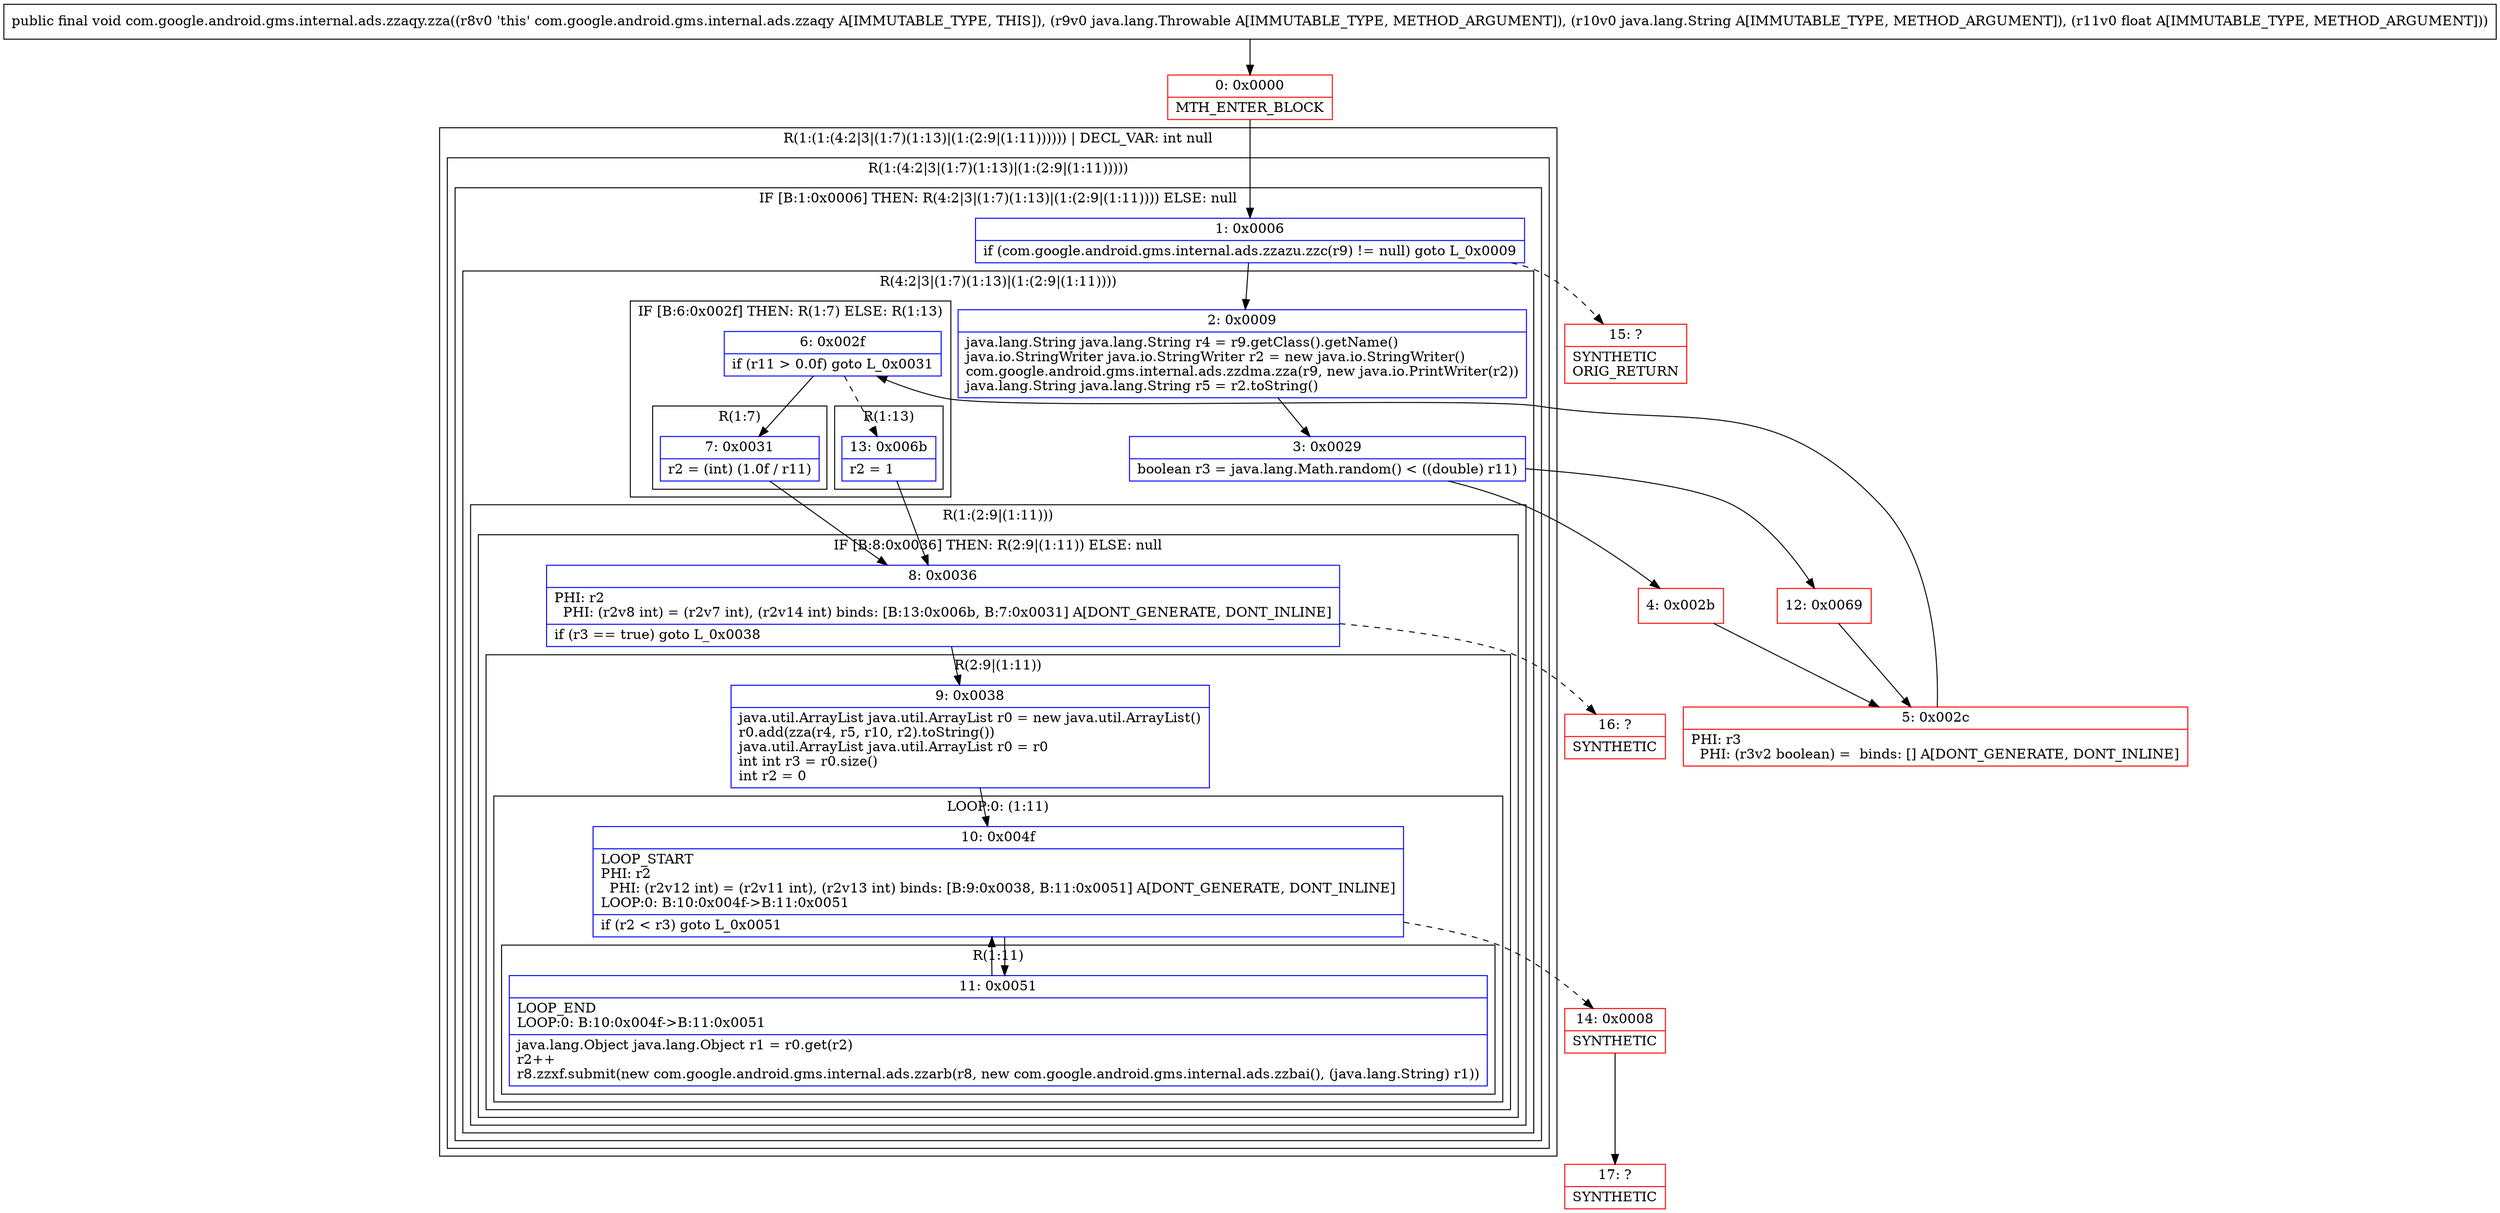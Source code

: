 digraph "CFG forcom.google.android.gms.internal.ads.zzaqy.zza(Ljava\/lang\/Throwable;Ljava\/lang\/String;F)V" {
subgraph cluster_Region_1549172279 {
label = "R(1:(1:(4:2|3|(1:7)(1:13)|(1:(2:9|(1:11)))))) | DECL_VAR: int null\l";
node [shape=record,color=blue];
subgraph cluster_Region_546121298 {
label = "R(1:(4:2|3|(1:7)(1:13)|(1:(2:9|(1:11)))))";
node [shape=record,color=blue];
subgraph cluster_IfRegion_1197498700 {
label = "IF [B:1:0x0006] THEN: R(4:2|3|(1:7)(1:13)|(1:(2:9|(1:11)))) ELSE: null";
node [shape=record,color=blue];
Node_1 [shape=record,label="{1\:\ 0x0006|if (com.google.android.gms.internal.ads.zzazu.zzc(r9) != null) goto L_0x0009\l}"];
subgraph cluster_Region_2358554 {
label = "R(4:2|3|(1:7)(1:13)|(1:(2:9|(1:11))))";
node [shape=record,color=blue];
Node_2 [shape=record,label="{2\:\ 0x0009|java.lang.String java.lang.String r4 = r9.getClass().getName()\ljava.io.StringWriter java.io.StringWriter r2 = new java.io.StringWriter()\lcom.google.android.gms.internal.ads.zzdma.zza(r9, new java.io.PrintWriter(r2))\ljava.lang.String java.lang.String r5 = r2.toString()\l}"];
Node_3 [shape=record,label="{3\:\ 0x0029|boolean r3 = java.lang.Math.random() \< ((double) r11)\l}"];
subgraph cluster_IfRegion_892893687 {
label = "IF [B:6:0x002f] THEN: R(1:7) ELSE: R(1:13)";
node [shape=record,color=blue];
Node_6 [shape=record,label="{6\:\ 0x002f|if (r11 \> 0.0f) goto L_0x0031\l}"];
subgraph cluster_Region_64986962 {
label = "R(1:7)";
node [shape=record,color=blue];
Node_7 [shape=record,label="{7\:\ 0x0031|r2 = (int) (1.0f \/ r11)\l}"];
}
subgraph cluster_Region_478903028 {
label = "R(1:13)";
node [shape=record,color=blue];
Node_13 [shape=record,label="{13\:\ 0x006b|r2 = 1\l}"];
}
}
subgraph cluster_Region_1525685921 {
label = "R(1:(2:9|(1:11)))";
node [shape=record,color=blue];
subgraph cluster_IfRegion_46514505 {
label = "IF [B:8:0x0036] THEN: R(2:9|(1:11)) ELSE: null";
node [shape=record,color=blue];
Node_8 [shape=record,label="{8\:\ 0x0036|PHI: r2 \l  PHI: (r2v8 int) = (r2v7 int), (r2v14 int) binds: [B:13:0x006b, B:7:0x0031] A[DONT_GENERATE, DONT_INLINE]\l|if (r3 == true) goto L_0x0038\l}"];
subgraph cluster_Region_175534800 {
label = "R(2:9|(1:11))";
node [shape=record,color=blue];
Node_9 [shape=record,label="{9\:\ 0x0038|java.util.ArrayList java.util.ArrayList r0 = new java.util.ArrayList()\lr0.add(zza(r4, r5, r10, r2).toString())\ljava.util.ArrayList java.util.ArrayList r0 = r0\lint int r3 = r0.size()\lint r2 = 0\l}"];
subgraph cluster_LoopRegion_375774363 {
label = "LOOP:0: (1:11)";
node [shape=record,color=blue];
Node_10 [shape=record,label="{10\:\ 0x004f|LOOP_START\lPHI: r2 \l  PHI: (r2v12 int) = (r2v11 int), (r2v13 int) binds: [B:9:0x0038, B:11:0x0051] A[DONT_GENERATE, DONT_INLINE]\lLOOP:0: B:10:0x004f\-\>B:11:0x0051\l|if (r2 \< r3) goto L_0x0051\l}"];
subgraph cluster_Region_981900555 {
label = "R(1:11)";
node [shape=record,color=blue];
Node_11 [shape=record,label="{11\:\ 0x0051|LOOP_END\lLOOP:0: B:10:0x004f\-\>B:11:0x0051\l|java.lang.Object java.lang.Object r1 = r0.get(r2)\lr2++\lr8.zzxf.submit(new com.google.android.gms.internal.ads.zzarb(r8, new com.google.android.gms.internal.ads.zzbai(), (java.lang.String) r1))\l}"];
}
}
}
}
}
}
}
}
}
Node_0 [shape=record,color=red,label="{0\:\ 0x0000|MTH_ENTER_BLOCK\l}"];
Node_4 [shape=record,color=red,label="{4\:\ 0x002b}"];
Node_5 [shape=record,color=red,label="{5\:\ 0x002c|PHI: r3 \l  PHI: (r3v2 boolean) =  binds: [] A[DONT_GENERATE, DONT_INLINE]\l}"];
Node_12 [shape=record,color=red,label="{12\:\ 0x0069}"];
Node_14 [shape=record,color=red,label="{14\:\ 0x0008|SYNTHETIC\l}"];
Node_15 [shape=record,color=red,label="{15\:\ ?|SYNTHETIC\lORIG_RETURN\l}"];
Node_16 [shape=record,color=red,label="{16\:\ ?|SYNTHETIC\l}"];
Node_17 [shape=record,color=red,label="{17\:\ ?|SYNTHETIC\l}"];
MethodNode[shape=record,label="{public final void com.google.android.gms.internal.ads.zzaqy.zza((r8v0 'this' com.google.android.gms.internal.ads.zzaqy A[IMMUTABLE_TYPE, THIS]), (r9v0 java.lang.Throwable A[IMMUTABLE_TYPE, METHOD_ARGUMENT]), (r10v0 java.lang.String A[IMMUTABLE_TYPE, METHOD_ARGUMENT]), (r11v0 float A[IMMUTABLE_TYPE, METHOD_ARGUMENT])) }"];
MethodNode -> Node_0;
Node_1 -> Node_2;
Node_1 -> Node_15[style=dashed];
Node_2 -> Node_3;
Node_3 -> Node_4;
Node_3 -> Node_12;
Node_6 -> Node_7;
Node_6 -> Node_13[style=dashed];
Node_7 -> Node_8;
Node_13 -> Node_8;
Node_8 -> Node_9;
Node_8 -> Node_16[style=dashed];
Node_9 -> Node_10;
Node_10 -> Node_11;
Node_10 -> Node_14[style=dashed];
Node_11 -> Node_10;
Node_0 -> Node_1;
Node_4 -> Node_5;
Node_5 -> Node_6;
Node_12 -> Node_5;
Node_14 -> Node_17;
}

